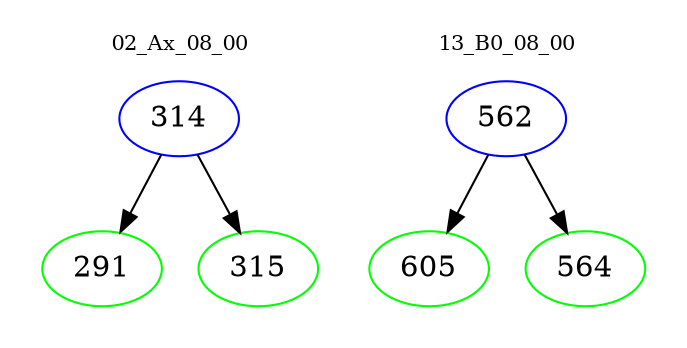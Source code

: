 digraph{
subgraph cluster_0 {
color = white
label = "02_Ax_08_00";
fontsize=10;
T0_314 [label="314", color="blue"]
T0_314 -> T0_291 [color="black"]
T0_291 [label="291", color="green"]
T0_314 -> T0_315 [color="black"]
T0_315 [label="315", color="green"]
}
subgraph cluster_1 {
color = white
label = "13_B0_08_00";
fontsize=10;
T1_562 [label="562", color="blue"]
T1_562 -> T1_605 [color="black"]
T1_605 [label="605", color="green"]
T1_562 -> T1_564 [color="black"]
T1_564 [label="564", color="green"]
}
}

